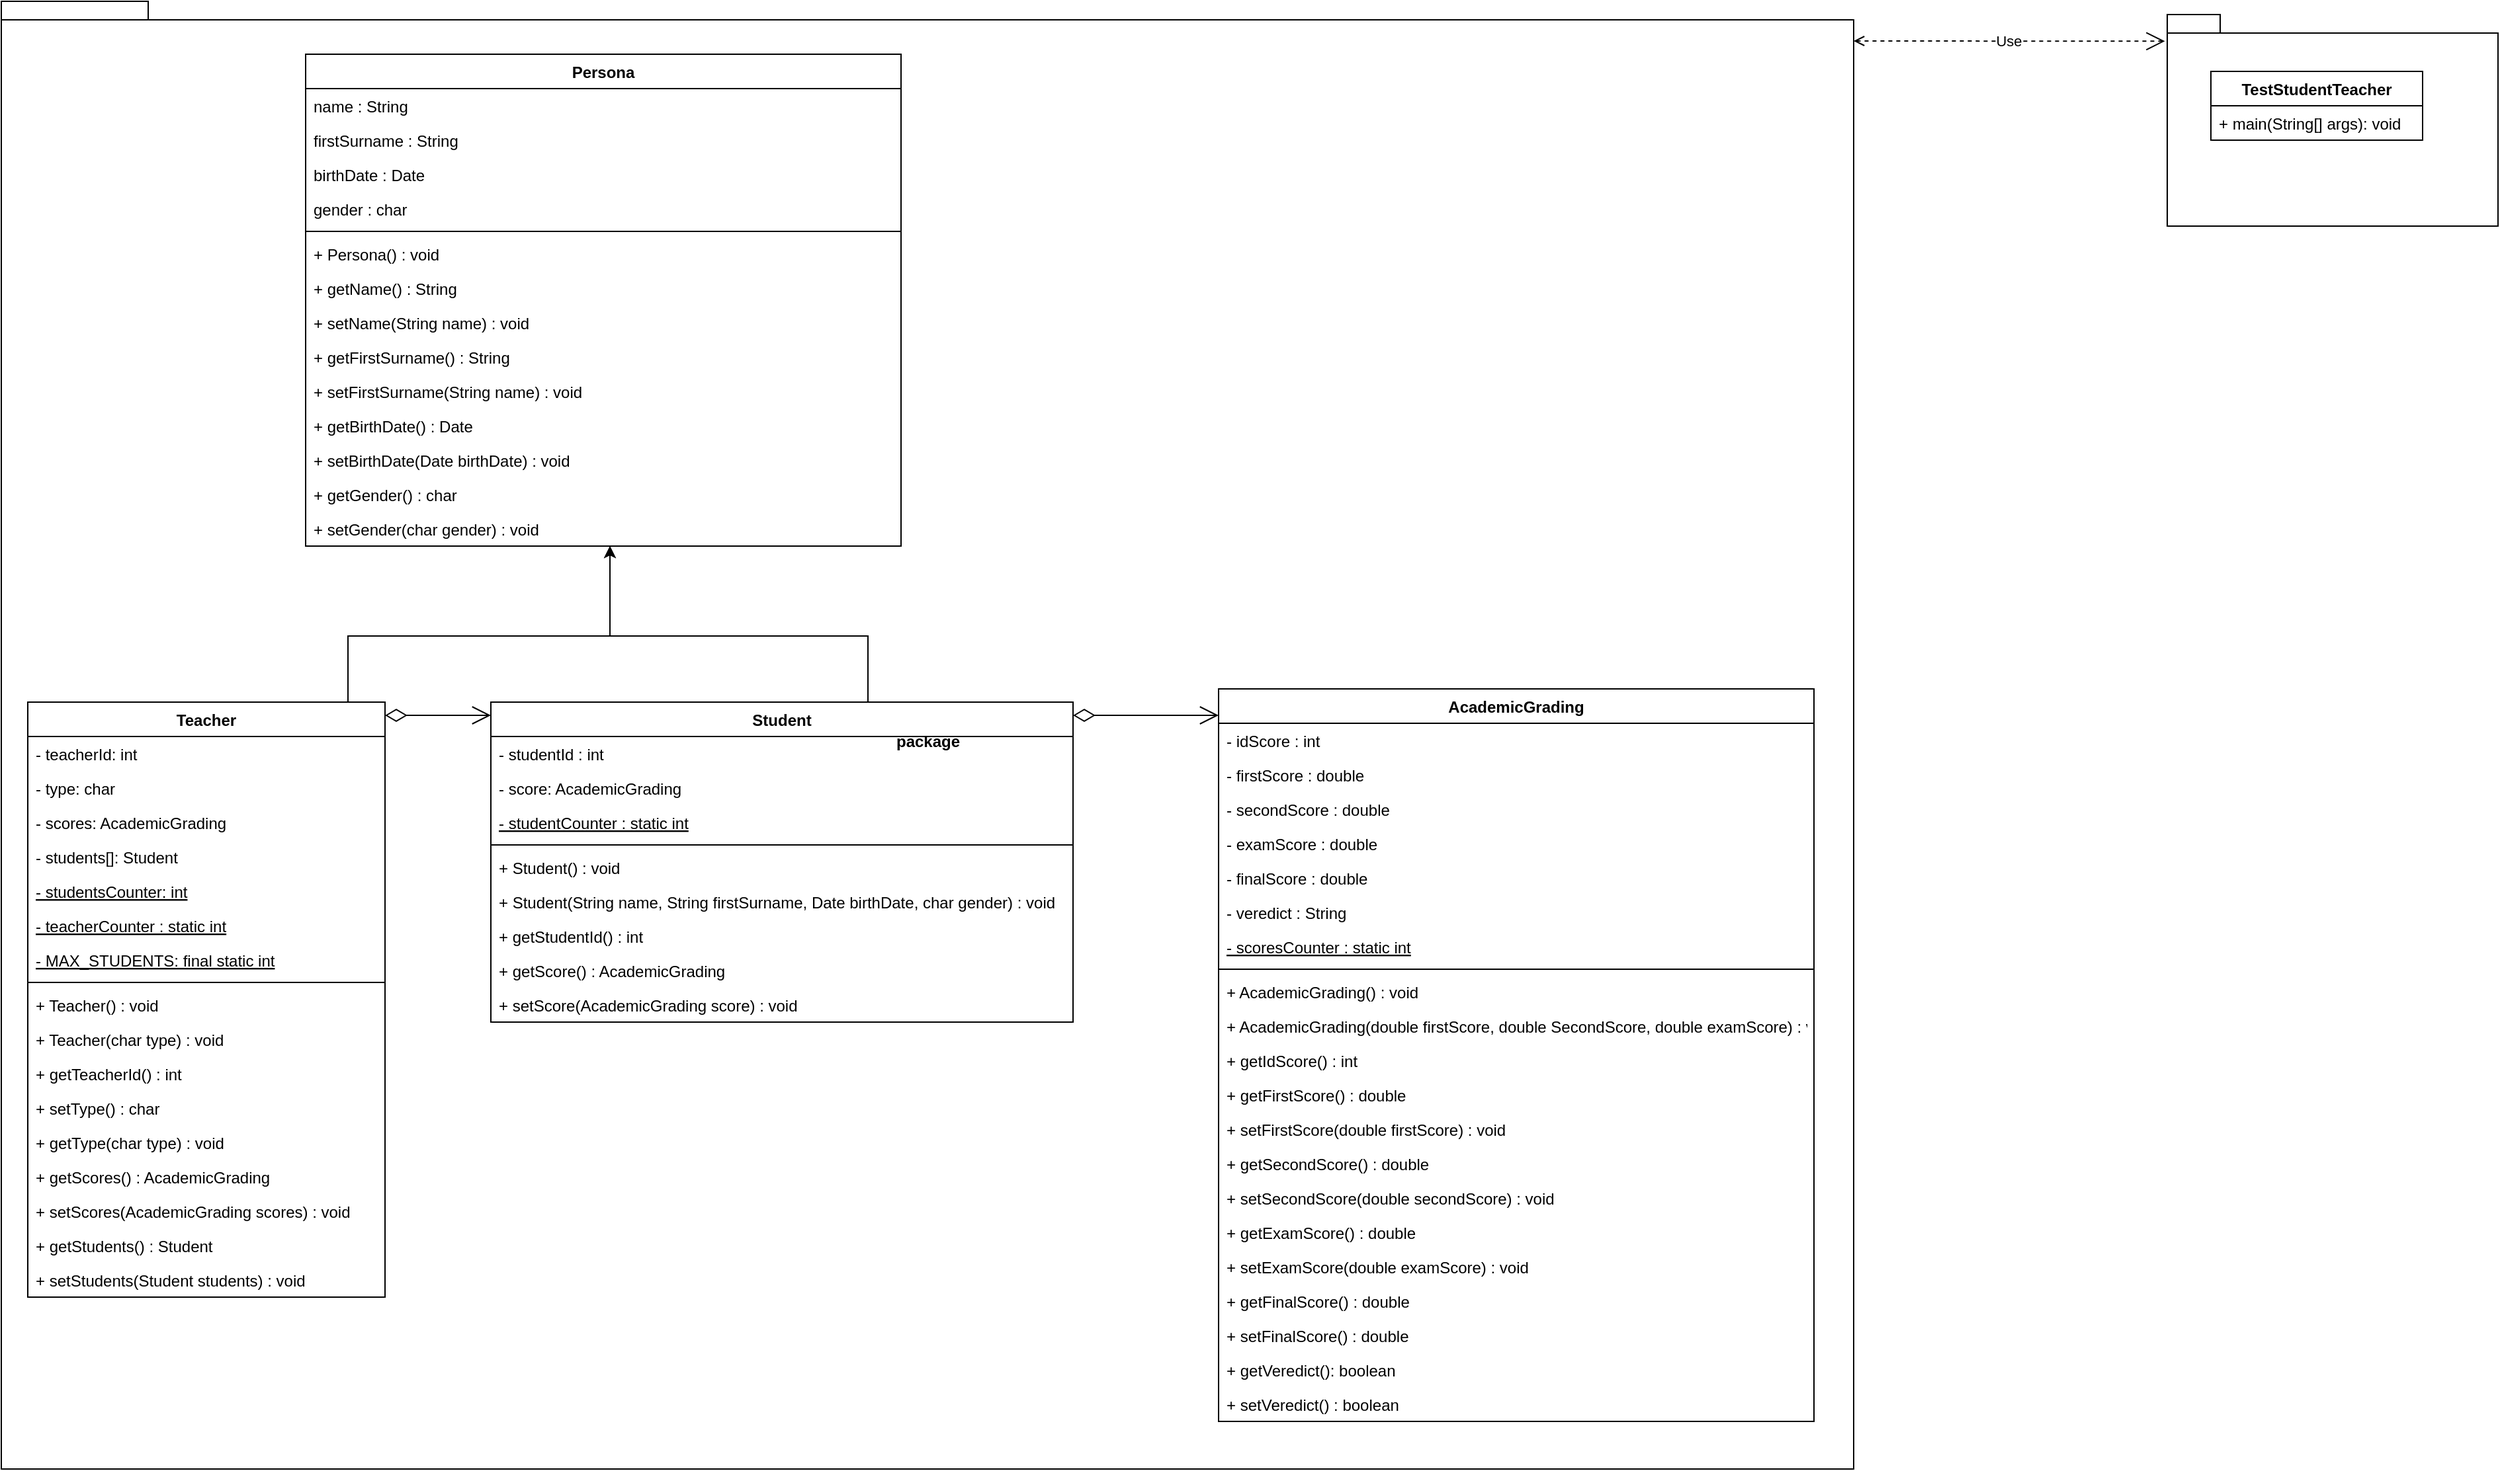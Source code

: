<mxfile version="14.6.9" type="device"><diagram id="C5RBs43oDa-KdzZeNtuy" name="Page-1"><mxGraphModel dx="3375" dy="1415" grid="1" gridSize="10" guides="1" tooltips="1" connect="1" arrows="1" fold="1" page="1" pageScale="1" pageWidth="827" pageHeight="1169" background="#ffffff" math="0" shadow="0"><root><mxCell id="WIyWlLk6GJQsqaUBKTNV-0"/><mxCell id="WIyWlLk6GJQsqaUBKTNV-1" parent="WIyWlLk6GJQsqaUBKTNV-0"/><mxCell id="YDh_xMvh5Ji490DTKfKE-24" value="" style="shape=folder;fontStyle=1;spacingTop=10;tabWidth=40;tabHeight=14;tabPosition=left;html=1;" vertex="1" parent="WIyWlLk6GJQsqaUBKTNV-1"><mxGeometry x="827" y="10" width="250" height="160" as="geometry"/></mxCell><mxCell id="YDh_xMvh5Ji490DTKfKE-23" value="package" style="shape=folder;fontStyle=1;spacingTop=10;tabWidth=40;tabHeight=14;tabPosition=left;html=1;" vertex="1" parent="WIyWlLk6GJQsqaUBKTNV-1"><mxGeometry x="-810" width="1400" height="1110" as="geometry"/></mxCell><mxCell id="7573jwuyWiYuzKMgZitB-0" value="AcademicGrading" style="swimlane;fontStyle=1;align=center;verticalAlign=top;childLayout=stackLayout;horizontal=1;startSize=26;horizontalStack=0;resizeParent=1;resizeParentMax=0;resizeLast=0;collapsible=1;marginBottom=0;" parent="WIyWlLk6GJQsqaUBKTNV-1" vertex="1"><mxGeometry x="110" y="520" width="450" height="554" as="geometry"/></mxCell><mxCell id="N9gPg1pijpfYpFk_zt_P-11" value="- idScore : int" style="text;strokeColor=none;fillColor=none;align=left;verticalAlign=top;spacingLeft=4;spacingRight=4;overflow=hidden;rotatable=0;points=[[0,0.5],[1,0.5]];portConstraint=eastwest;" parent="7573jwuyWiYuzKMgZitB-0" vertex="1"><mxGeometry y="26" width="450" height="26" as="geometry"/></mxCell><mxCell id="7573jwuyWiYuzKMgZitB-1" value="- firstScore : double" style="text;strokeColor=none;fillColor=none;align=left;verticalAlign=top;spacingLeft=4;spacingRight=4;overflow=hidden;rotatable=0;points=[[0,0.5],[1,0.5]];portConstraint=eastwest;" parent="7573jwuyWiYuzKMgZitB-0" vertex="1"><mxGeometry y="52" width="450" height="26" as="geometry"/></mxCell><mxCell id="7573jwuyWiYuzKMgZitB-4" value="- secondScore : double" style="text;strokeColor=none;fillColor=none;align=left;verticalAlign=top;spacingLeft=4;spacingRight=4;overflow=hidden;rotatable=0;points=[[0,0.5],[1,0.5]];portConstraint=eastwest;" parent="7573jwuyWiYuzKMgZitB-0" vertex="1"><mxGeometry y="78" width="450" height="26" as="geometry"/></mxCell><mxCell id="7573jwuyWiYuzKMgZitB-5" value="- examScore : double" style="text;strokeColor=none;fillColor=none;align=left;verticalAlign=top;spacingLeft=4;spacingRight=4;overflow=hidden;rotatable=0;points=[[0,0.5],[1,0.5]];portConstraint=eastwest;" parent="7573jwuyWiYuzKMgZitB-0" vertex="1"><mxGeometry y="104" width="450" height="26" as="geometry"/></mxCell><mxCell id="7573jwuyWiYuzKMgZitB-7" value="- finalScore : double" style="text;strokeColor=none;fillColor=none;align=left;verticalAlign=top;spacingLeft=4;spacingRight=4;overflow=hidden;rotatable=0;points=[[0,0.5],[1,0.5]];portConstraint=eastwest;" parent="7573jwuyWiYuzKMgZitB-0" vertex="1"><mxGeometry y="130" width="450" height="26" as="geometry"/></mxCell><mxCell id="7573jwuyWiYuzKMgZitB-6" value="- veredict : String" style="text;strokeColor=none;fillColor=none;align=left;verticalAlign=top;spacingLeft=4;spacingRight=4;overflow=hidden;rotatable=0;points=[[0,0.5],[1,0.5]];portConstraint=eastwest;" parent="7573jwuyWiYuzKMgZitB-0" vertex="1"><mxGeometry y="156" width="450" height="26" as="geometry"/></mxCell><mxCell id="N9gPg1pijpfYpFk_zt_P-8" value="- scoresCounter : static int" style="text;strokeColor=none;fillColor=none;align=left;verticalAlign=top;spacingLeft=4;spacingRight=4;overflow=hidden;rotatable=0;points=[[0,0.5],[1,0.5]];portConstraint=eastwest;fontStyle=4" parent="7573jwuyWiYuzKMgZitB-0" vertex="1"><mxGeometry y="182" width="450" height="26" as="geometry"/></mxCell><mxCell id="7573jwuyWiYuzKMgZitB-2" value="" style="line;strokeWidth=1;fillColor=none;align=left;verticalAlign=middle;spacingTop=-1;spacingLeft=3;spacingRight=3;rotatable=0;labelPosition=right;points=[];portConstraint=eastwest;" parent="7573jwuyWiYuzKMgZitB-0" vertex="1"><mxGeometry y="208" width="450" height="8" as="geometry"/></mxCell><mxCell id="YDh_xMvh5Ji490DTKfKE-9" value="+ AcademicGrading() : void" style="text;strokeColor=none;fillColor=none;align=left;verticalAlign=top;spacingLeft=4;spacingRight=4;overflow=hidden;rotatable=0;points=[[0,0.5],[1,0.5]];portConstraint=eastwest;" vertex="1" parent="7573jwuyWiYuzKMgZitB-0"><mxGeometry y="216" width="450" height="26" as="geometry"/></mxCell><mxCell id="YDh_xMvh5Ji490DTKfKE-8" value="+ AcademicGrading(double firstScore, double SecondScore, double examScore) : void" style="text;strokeColor=none;fillColor=none;align=left;verticalAlign=top;spacingLeft=4;spacingRight=4;overflow=hidden;rotatable=0;points=[[0,0.5],[1,0.5]];portConstraint=eastwest;" vertex="1" parent="7573jwuyWiYuzKMgZitB-0"><mxGeometry y="242" width="450" height="26" as="geometry"/></mxCell><mxCell id="N9gPg1pijpfYpFk_zt_P-13" value="+ getIdScore() : int" style="text;strokeColor=none;fillColor=none;align=left;verticalAlign=top;spacingLeft=4;spacingRight=4;overflow=hidden;rotatable=0;points=[[0,0.5],[1,0.5]];portConstraint=eastwest;" parent="7573jwuyWiYuzKMgZitB-0" vertex="1"><mxGeometry y="268" width="450" height="26" as="geometry"/></mxCell><mxCell id="N9gPg1pijpfYpFk_zt_P-1" value="+ getFirstScore() : double" style="text;strokeColor=none;fillColor=none;align=left;verticalAlign=top;spacingLeft=4;spacingRight=4;overflow=hidden;rotatable=0;points=[[0,0.5],[1,0.5]];portConstraint=eastwest;" parent="7573jwuyWiYuzKMgZitB-0" vertex="1"><mxGeometry y="294" width="450" height="26" as="geometry"/></mxCell><mxCell id="N9gPg1pijpfYpFk_zt_P-2" value="+ setFirstScore(double firstScore) : void" style="text;strokeColor=none;fillColor=none;align=left;verticalAlign=top;spacingLeft=4;spacingRight=4;overflow=hidden;rotatable=0;points=[[0,0.5],[1,0.5]];portConstraint=eastwest;" parent="7573jwuyWiYuzKMgZitB-0" vertex="1"><mxGeometry y="320" width="450" height="26" as="geometry"/></mxCell><mxCell id="N9gPg1pijpfYpFk_zt_P-3" value="+ getSecondScore() : double" style="text;strokeColor=none;fillColor=none;align=left;verticalAlign=top;spacingLeft=4;spacingRight=4;overflow=hidden;rotatable=0;points=[[0,0.5],[1,0.5]];portConstraint=eastwest;" parent="7573jwuyWiYuzKMgZitB-0" vertex="1"><mxGeometry y="346" width="450" height="26" as="geometry"/></mxCell><mxCell id="N9gPg1pijpfYpFk_zt_P-0" value="+ setSecondScore(double secondScore) : void" style="text;strokeColor=none;fillColor=none;align=left;verticalAlign=top;spacingLeft=4;spacingRight=4;overflow=hidden;rotatable=0;points=[[0,0.5],[1,0.5]];portConstraint=eastwest;" parent="7573jwuyWiYuzKMgZitB-0" vertex="1"><mxGeometry y="372" width="450" height="26" as="geometry"/></mxCell><mxCell id="N9gPg1pijpfYpFk_zt_P-4" value="+ getExamScore() : double" style="text;strokeColor=none;fillColor=none;align=left;verticalAlign=top;spacingLeft=4;spacingRight=4;overflow=hidden;rotatable=0;points=[[0,0.5],[1,0.5]];portConstraint=eastwest;" parent="7573jwuyWiYuzKMgZitB-0" vertex="1"><mxGeometry y="398" width="450" height="26" as="geometry"/></mxCell><mxCell id="N9gPg1pijpfYpFk_zt_P-5" value="+ setExamScore(double examScore) : void" style="text;strokeColor=none;fillColor=none;align=left;verticalAlign=top;spacingLeft=4;spacingRight=4;overflow=hidden;rotatable=0;points=[[0,0.5],[1,0.5]];portConstraint=eastwest;" parent="7573jwuyWiYuzKMgZitB-0" vertex="1"><mxGeometry y="424" width="450" height="26" as="geometry"/></mxCell><mxCell id="N9gPg1pijpfYpFk_zt_P-7" value="+ getFinalScore() : double" style="text;strokeColor=none;fillColor=none;align=left;verticalAlign=top;spacingLeft=4;spacingRight=4;overflow=hidden;rotatable=0;points=[[0,0.5],[1,0.5]];portConstraint=eastwest;" parent="7573jwuyWiYuzKMgZitB-0" vertex="1"><mxGeometry y="450" width="450" height="26" as="geometry"/></mxCell><mxCell id="7573jwuyWiYuzKMgZitB-3" value="+ setFinalScore() : double" style="text;strokeColor=none;fillColor=none;align=left;verticalAlign=top;spacingLeft=4;spacingRight=4;overflow=hidden;rotatable=0;points=[[0,0.5],[1,0.5]];portConstraint=eastwest;" parent="7573jwuyWiYuzKMgZitB-0" vertex="1"><mxGeometry y="476" width="450" height="26" as="geometry"/></mxCell><mxCell id="N9gPg1pijpfYpFk_zt_P-15" value="+ getVeredict(): boolean" style="text;strokeColor=none;fillColor=none;align=left;verticalAlign=top;spacingLeft=4;spacingRight=4;overflow=hidden;rotatable=0;points=[[0,0.5],[1,0.5]];portConstraint=eastwest;" parent="7573jwuyWiYuzKMgZitB-0" vertex="1"><mxGeometry y="502" width="450" height="26" as="geometry"/></mxCell><mxCell id="N9gPg1pijpfYpFk_zt_P-18" value="+ setVeredict() : boolean" style="text;strokeColor=none;fillColor=none;align=left;verticalAlign=top;spacingLeft=4;spacingRight=4;overflow=hidden;rotatable=0;points=[[0,0.5],[1,0.5]];portConstraint=eastwest;" parent="7573jwuyWiYuzKMgZitB-0" vertex="1"><mxGeometry y="528" width="450" height="26" as="geometry"/></mxCell><mxCell id="MJJ3UNWz8UuN-GO1bpT1-0" value="Persona" style="swimlane;fontStyle=1;align=center;verticalAlign=top;childLayout=stackLayout;horizontal=1;startSize=26;horizontalStack=0;resizeParent=1;resizeParentMax=0;resizeLast=0;collapsible=1;marginBottom=0;" parent="WIyWlLk6GJQsqaUBKTNV-1" vertex="1"><mxGeometry x="-580" y="40" width="450" height="372" as="geometry"/></mxCell><mxCell id="MJJ3UNWz8UuN-GO1bpT1-12" value="name : String" style="text;strokeColor=none;fillColor=none;align=left;verticalAlign=top;spacingLeft=4;spacingRight=4;overflow=hidden;rotatable=0;points=[[0,0.5],[1,0.5]];portConstraint=eastwest;" parent="MJJ3UNWz8UuN-GO1bpT1-0" vertex="1"><mxGeometry y="26" width="450" height="26" as="geometry"/></mxCell><mxCell id="MJJ3UNWz8UuN-GO1bpT1-1" value="firstSurname : String" style="text;strokeColor=none;fillColor=none;align=left;verticalAlign=top;spacingLeft=4;spacingRight=4;overflow=hidden;rotatable=0;points=[[0,0.5],[1,0.5]];portConstraint=eastwest;" parent="MJJ3UNWz8UuN-GO1bpT1-0" vertex="1"><mxGeometry y="52" width="450" height="26" as="geometry"/></mxCell><mxCell id="MJJ3UNWz8UuN-GO1bpT1-14" value="birthDate : Date" style="text;strokeColor=none;fillColor=none;align=left;verticalAlign=top;spacingLeft=4;spacingRight=4;overflow=hidden;rotatable=0;points=[[0,0.5],[1,0.5]];portConstraint=eastwest;" parent="MJJ3UNWz8UuN-GO1bpT1-0" vertex="1"><mxGeometry y="78" width="450" height="26" as="geometry"/></mxCell><mxCell id="MJJ3UNWz8UuN-GO1bpT1-13" value="gender : char " style="text;strokeColor=none;fillColor=none;align=left;verticalAlign=top;spacingLeft=4;spacingRight=4;overflow=hidden;rotatable=0;points=[[0,0.5],[1,0.5]];portConstraint=eastwest;" parent="MJJ3UNWz8UuN-GO1bpT1-0" vertex="1"><mxGeometry y="104" width="450" height="26" as="geometry"/></mxCell><mxCell id="MJJ3UNWz8UuN-GO1bpT1-2" value="" style="line;strokeWidth=1;fillColor=none;align=left;verticalAlign=middle;spacingTop=-1;spacingLeft=3;spacingRight=3;rotatable=0;labelPosition=right;points=[];portConstraint=eastwest;" parent="MJJ3UNWz8UuN-GO1bpT1-0" vertex="1"><mxGeometry y="130" width="450" height="8" as="geometry"/></mxCell><mxCell id="YDh_xMvh5Ji490DTKfKE-13" value="+ Persona() : void" style="text;strokeColor=none;fillColor=none;align=left;verticalAlign=top;spacingLeft=4;spacingRight=4;overflow=hidden;rotatable=0;points=[[0,0.5],[1,0.5]];portConstraint=eastwest;" vertex="1" parent="MJJ3UNWz8UuN-GO1bpT1-0"><mxGeometry y="138" width="450" height="26" as="geometry"/></mxCell><mxCell id="MJJ3UNWz8UuN-GO1bpT1-22" value="+ getName() : String" style="text;strokeColor=none;fillColor=none;align=left;verticalAlign=top;spacingLeft=4;spacingRight=4;overflow=hidden;rotatable=0;points=[[0,0.5],[1,0.5]];portConstraint=eastwest;" parent="MJJ3UNWz8UuN-GO1bpT1-0" vertex="1"><mxGeometry y="164" width="450" height="26" as="geometry"/></mxCell><mxCell id="MJJ3UNWz8UuN-GO1bpT1-25" value="+ setName(String name) : void" style="text;strokeColor=none;fillColor=none;align=left;verticalAlign=top;spacingLeft=4;spacingRight=4;overflow=hidden;rotatable=0;points=[[0,0.5],[1,0.5]];portConstraint=eastwest;" parent="MJJ3UNWz8UuN-GO1bpT1-0" vertex="1"><mxGeometry y="190" width="450" height="26" as="geometry"/></mxCell><mxCell id="MJJ3UNWz8UuN-GO1bpT1-24" value="+ getFirstSurname() : String" style="text;strokeColor=none;fillColor=none;align=left;verticalAlign=top;spacingLeft=4;spacingRight=4;overflow=hidden;rotatable=0;points=[[0,0.5],[1,0.5]];portConstraint=eastwest;" parent="MJJ3UNWz8UuN-GO1bpT1-0" vertex="1"><mxGeometry y="216" width="450" height="26" as="geometry"/></mxCell><mxCell id="MJJ3UNWz8UuN-GO1bpT1-3" value="+ setFirstSurname(String name) : void" style="text;strokeColor=none;fillColor=none;align=left;verticalAlign=top;spacingLeft=4;spacingRight=4;overflow=hidden;rotatable=0;points=[[0,0.5],[1,0.5]];portConstraint=eastwest;" parent="MJJ3UNWz8UuN-GO1bpT1-0" vertex="1"><mxGeometry y="242" width="450" height="26" as="geometry"/></mxCell><mxCell id="MJJ3UNWz8UuN-GO1bpT1-26" value="+ getBirthDate() : Date" style="text;strokeColor=none;fillColor=none;align=left;verticalAlign=top;spacingLeft=4;spacingRight=4;overflow=hidden;rotatable=0;points=[[0,0.5],[1,0.5]];portConstraint=eastwest;" parent="MJJ3UNWz8UuN-GO1bpT1-0" vertex="1"><mxGeometry y="268" width="450" height="26" as="geometry"/></mxCell><mxCell id="MJJ3UNWz8UuN-GO1bpT1-27" value="+ setBirthDate(Date birthDate) : void" style="text;strokeColor=none;fillColor=none;align=left;verticalAlign=top;spacingLeft=4;spacingRight=4;overflow=hidden;rotatable=0;points=[[0,0.5],[1,0.5]];portConstraint=eastwest;" parent="MJJ3UNWz8UuN-GO1bpT1-0" vertex="1"><mxGeometry y="294" width="450" height="26" as="geometry"/></mxCell><mxCell id="MJJ3UNWz8UuN-GO1bpT1-28" value="+ getGender() : char" style="text;strokeColor=none;fillColor=none;align=left;verticalAlign=top;spacingLeft=4;spacingRight=4;overflow=hidden;rotatable=0;points=[[0,0.5],[1,0.5]];portConstraint=eastwest;" parent="MJJ3UNWz8UuN-GO1bpT1-0" vertex="1"><mxGeometry y="320" width="450" height="26" as="geometry"/></mxCell><mxCell id="MJJ3UNWz8UuN-GO1bpT1-29" value="+ setGender(char gender) : void" style="text;strokeColor=none;fillColor=none;align=left;verticalAlign=top;spacingLeft=4;spacingRight=4;overflow=hidden;rotatable=0;points=[[0,0.5],[1,0.5]];portConstraint=eastwest;" parent="MJJ3UNWz8UuN-GO1bpT1-0" vertex="1"><mxGeometry y="346" width="450" height="26" as="geometry"/></mxCell><mxCell id="MJJ3UNWz8UuN-GO1bpT1-46" style="edgeStyle=orthogonalEdgeStyle;rounded=0;orthogonalLoop=1;jettySize=auto;html=1;" parent="WIyWlLk6GJQsqaUBKTNV-1" source="MJJ3UNWz8UuN-GO1bpT1-4" target="MJJ3UNWz8UuN-GO1bpT1-29" edge="1"><mxGeometry relative="1" as="geometry"><mxPoint x="-346" y="437" as="targetPoint"/><Array as="points"><mxPoint x="-548" y="480"/><mxPoint x="-350" y="480"/></Array></mxGeometry></mxCell><mxCell id="MJJ3UNWz8UuN-GO1bpT1-4" value="Teacher" style="swimlane;fontStyle=1;align=center;verticalAlign=top;childLayout=stackLayout;horizontal=1;startSize=26;horizontalStack=0;resizeParent=1;resizeParentMax=0;resizeLast=0;collapsible=1;marginBottom=0;" parent="WIyWlLk6GJQsqaUBKTNV-1" vertex="1"><mxGeometry x="-790" y="530" width="270" height="450" as="geometry"/></mxCell><mxCell id="MJJ3UNWz8UuN-GO1bpT1-35" value="- teacherId: int" style="text;strokeColor=none;fillColor=none;align=left;verticalAlign=top;spacingLeft=4;spacingRight=4;overflow=hidden;rotatable=0;points=[[0,0.5],[1,0.5]];portConstraint=eastwest;" parent="MJJ3UNWz8UuN-GO1bpT1-4" vertex="1"><mxGeometry y="26" width="270" height="26" as="geometry"/></mxCell><mxCell id="MJJ3UNWz8UuN-GO1bpT1-30" value="- type: char" style="text;strokeColor=none;fillColor=none;align=left;verticalAlign=top;spacingLeft=4;spacingRight=4;overflow=hidden;rotatable=0;points=[[0,0.5],[1,0.5]];portConstraint=eastwest;" parent="MJJ3UNWz8UuN-GO1bpT1-4" vertex="1"><mxGeometry y="52" width="270" height="26" as="geometry"/></mxCell><mxCell id="MJJ3UNWz8UuN-GO1bpT1-42" value="- scores: AcademicGrading" style="text;strokeColor=none;fillColor=none;align=left;verticalAlign=top;spacingLeft=4;spacingRight=4;overflow=hidden;rotatable=0;points=[[0,0.5],[1,0.5]];portConstraint=eastwest;" parent="MJJ3UNWz8UuN-GO1bpT1-4" vertex="1"><mxGeometry y="78" width="270" height="26" as="geometry"/></mxCell><mxCell id="wRpBetfM8qU8PaWIS3AV-0" value="- students[]: Student" style="text;strokeColor=none;fillColor=none;align=left;verticalAlign=top;spacingLeft=4;spacingRight=4;overflow=hidden;rotatable=0;points=[[0,0.5],[1,0.5]];portConstraint=eastwest;" parent="MJJ3UNWz8UuN-GO1bpT1-4" vertex="1"><mxGeometry y="104" width="270" height="26" as="geometry"/></mxCell><mxCell id="MJJ3UNWz8UuN-GO1bpT1-5" value="- studentsCounter: int" style="text;strokeColor=none;fillColor=none;align=left;verticalAlign=top;spacingLeft=4;spacingRight=4;overflow=hidden;rotatable=0;points=[[0,0.5],[1,0.5]];portConstraint=eastwest;fontStyle=4" parent="MJJ3UNWz8UuN-GO1bpT1-4" vertex="1"><mxGeometry y="130" width="270" height="26" as="geometry"/></mxCell><mxCell id="wRpBetfM8qU8PaWIS3AV-1" value="- teacherCounter : static int" style="text;strokeColor=none;fillColor=none;align=left;verticalAlign=top;spacingLeft=4;spacingRight=4;overflow=hidden;rotatable=0;points=[[0,0.5],[1,0.5]];portConstraint=eastwest;fontStyle=4" parent="MJJ3UNWz8UuN-GO1bpT1-4" vertex="1"><mxGeometry y="156" width="270" height="26" as="geometry"/></mxCell><mxCell id="wRpBetfM8qU8PaWIS3AV-2" value="- MAX_STUDENTS: final static int" style="text;strokeColor=none;fillColor=none;align=left;verticalAlign=top;spacingLeft=4;spacingRight=4;overflow=hidden;rotatable=0;points=[[0,0.5],[1,0.5]];portConstraint=eastwest;fontStyle=4" parent="MJJ3UNWz8UuN-GO1bpT1-4" vertex="1"><mxGeometry y="182" width="270" height="26" as="geometry"/></mxCell><mxCell id="MJJ3UNWz8UuN-GO1bpT1-6" value="" style="line;strokeWidth=1;fillColor=none;align=left;verticalAlign=middle;spacingTop=-1;spacingLeft=3;spacingRight=3;rotatable=0;labelPosition=right;points=[];portConstraint=eastwest;" parent="MJJ3UNWz8UuN-GO1bpT1-4" vertex="1"><mxGeometry y="208" width="270" height="8" as="geometry"/></mxCell><mxCell id="YDh_xMvh5Ji490DTKfKE-12" value="+ Teacher() : void" style="text;strokeColor=none;fillColor=none;align=left;verticalAlign=top;spacingLeft=4;spacingRight=4;overflow=hidden;rotatable=0;points=[[0,0.5],[1,0.5]];portConstraint=eastwest;" vertex="1" parent="MJJ3UNWz8UuN-GO1bpT1-4"><mxGeometry y="216" width="270" height="26" as="geometry"/></mxCell><mxCell id="YDh_xMvh5Ji490DTKfKE-11" value="+ Teacher(char type) : void" style="text;strokeColor=none;fillColor=none;align=left;verticalAlign=top;spacingLeft=4;spacingRight=4;overflow=hidden;rotatable=0;points=[[0,0.5],[1,0.5]];portConstraint=eastwest;" vertex="1" parent="MJJ3UNWz8UuN-GO1bpT1-4"><mxGeometry y="242" width="270" height="26" as="geometry"/></mxCell><mxCell id="MJJ3UNWz8UuN-GO1bpT1-39" value="+ getTeacherId() : int" style="text;strokeColor=none;fillColor=none;align=left;verticalAlign=top;spacingLeft=4;spacingRight=4;overflow=hidden;rotatable=0;points=[[0,0.5],[1,0.5]];portConstraint=eastwest;" parent="MJJ3UNWz8UuN-GO1bpT1-4" vertex="1"><mxGeometry y="268" width="270" height="26" as="geometry"/></mxCell><mxCell id="MJJ3UNWz8UuN-GO1bpT1-7" value="+ setType() : char" style="text;strokeColor=none;fillColor=none;align=left;verticalAlign=top;spacingLeft=4;spacingRight=4;overflow=hidden;rotatable=0;points=[[0,0.5],[1,0.5]];portConstraint=eastwest;" parent="MJJ3UNWz8UuN-GO1bpT1-4" vertex="1"><mxGeometry y="294" width="270" height="26" as="geometry"/></mxCell><mxCell id="MJJ3UNWz8UuN-GO1bpT1-32" value="+ getType(char type) : void" style="text;strokeColor=none;fillColor=none;align=left;verticalAlign=top;spacingLeft=4;spacingRight=4;overflow=hidden;rotatable=0;points=[[0,0.5],[1,0.5]];portConstraint=eastwest;" parent="MJJ3UNWz8UuN-GO1bpT1-4" vertex="1"><mxGeometry y="320" width="270" height="26" as="geometry"/></mxCell><mxCell id="MJJ3UNWz8UuN-GO1bpT1-34" value="+ getScores() : AcademicGrading" style="text;strokeColor=none;fillColor=none;align=left;verticalAlign=top;spacingLeft=4;spacingRight=4;overflow=hidden;rotatable=0;points=[[0,0.5],[1,0.5]];portConstraint=eastwest;" parent="MJJ3UNWz8UuN-GO1bpT1-4" vertex="1"><mxGeometry y="346" width="270" height="26" as="geometry"/></mxCell><mxCell id="MJJ3UNWz8UuN-GO1bpT1-33" value="+ setScores(AcademicGrading scores) : void" style="text;strokeColor=none;fillColor=none;align=left;verticalAlign=top;spacingLeft=4;spacingRight=4;overflow=hidden;rotatable=0;points=[[0,0.5],[1,0.5]];portConstraint=eastwest;" parent="MJJ3UNWz8UuN-GO1bpT1-4" vertex="1"><mxGeometry y="372" width="270" height="26" as="geometry"/></mxCell><mxCell id="MJJ3UNWz8UuN-GO1bpT1-44" value="+ getStudents() : Student" style="text;strokeColor=none;fillColor=none;align=left;verticalAlign=top;spacingLeft=4;spacingRight=4;overflow=hidden;rotatable=0;points=[[0,0.5],[1,0.5]];portConstraint=eastwest;" parent="MJJ3UNWz8UuN-GO1bpT1-4" vertex="1"><mxGeometry y="398" width="270" height="26" as="geometry"/></mxCell><mxCell id="MJJ3UNWz8UuN-GO1bpT1-45" value="+ setStudents(Student students) : void" style="text;strokeColor=none;fillColor=none;align=left;verticalAlign=top;spacingLeft=4;spacingRight=4;overflow=hidden;rotatable=0;points=[[0,0.5],[1,0.5]];portConstraint=eastwest;" parent="MJJ3UNWz8UuN-GO1bpT1-4" vertex="1"><mxGeometry y="424" width="270" height="26" as="geometry"/></mxCell><mxCell id="MJJ3UNWz8UuN-GO1bpT1-47" style="edgeStyle=orthogonalEdgeStyle;rounded=0;orthogonalLoop=1;jettySize=auto;html=1;" parent="WIyWlLk6GJQsqaUBKTNV-1" source="MJJ3UNWz8UuN-GO1bpT1-8" target="MJJ3UNWz8UuN-GO1bpT1-29" edge="1"><mxGeometry relative="1" as="geometry"><mxPoint x="-350" y="390.0" as="targetPoint"/><Array as="points"><mxPoint x="-155" y="480"/><mxPoint x="-350" y="480"/></Array></mxGeometry></mxCell><mxCell id="MJJ3UNWz8UuN-GO1bpT1-8" value="Student" style="swimlane;fontStyle=1;align=center;verticalAlign=top;childLayout=stackLayout;horizontal=1;startSize=26;horizontalStack=0;resizeParent=1;resizeParentMax=0;resizeLast=0;collapsible=1;marginBottom=0;" parent="WIyWlLk6GJQsqaUBKTNV-1" vertex="1"><mxGeometry x="-440" y="530" width="440" height="242" as="geometry"/></mxCell><mxCell id="MJJ3UNWz8UuN-GO1bpT1-37" value="- studentId : int" style="text;strokeColor=none;fillColor=none;align=left;verticalAlign=top;spacingLeft=4;spacingRight=4;overflow=hidden;rotatable=0;points=[[0,0.5],[1,0.5]];portConstraint=eastwest;" parent="MJJ3UNWz8UuN-GO1bpT1-8" vertex="1"><mxGeometry y="26" width="440" height="26" as="geometry"/></mxCell><mxCell id="MJJ3UNWz8UuN-GO1bpT1-31" value="- score: AcademicGrading" style="text;strokeColor=none;fillColor=none;align=left;verticalAlign=top;spacingLeft=4;spacingRight=4;overflow=hidden;rotatable=0;points=[[0,0.5],[1,0.5]];portConstraint=eastwest;" parent="MJJ3UNWz8UuN-GO1bpT1-8" vertex="1"><mxGeometry y="52" width="440" height="26" as="geometry"/></mxCell><mxCell id="MJJ3UNWz8UuN-GO1bpT1-9" value="- studentCounter : static int" style="text;strokeColor=none;fillColor=none;align=left;verticalAlign=top;spacingLeft=4;spacingRight=4;overflow=hidden;rotatable=0;points=[[0,0.5],[1,0.5]];portConstraint=eastwest;fontStyle=4" parent="MJJ3UNWz8UuN-GO1bpT1-8" vertex="1"><mxGeometry y="78" width="440" height="26" as="geometry"/></mxCell><mxCell id="MJJ3UNWz8UuN-GO1bpT1-10" value="" style="line;strokeWidth=1;fillColor=none;align=left;verticalAlign=middle;spacingTop=-1;spacingLeft=3;spacingRight=3;rotatable=0;labelPosition=right;points=[];portConstraint=eastwest;" parent="MJJ3UNWz8UuN-GO1bpT1-8" vertex="1"><mxGeometry y="104" width="440" height="8" as="geometry"/></mxCell><mxCell id="YDh_xMvh5Ji490DTKfKE-10" value="+ Student() : void" style="text;strokeColor=none;fillColor=none;align=left;verticalAlign=top;spacingLeft=4;spacingRight=4;overflow=hidden;rotatable=0;points=[[0,0.5],[1,0.5]];portConstraint=eastwest;" vertex="1" parent="MJJ3UNWz8UuN-GO1bpT1-8"><mxGeometry y="112" width="440" height="26" as="geometry"/></mxCell><mxCell id="YDh_xMvh5Ji490DTKfKE-14" value="+ Student(String name, String firstSurname, Date birthDate, char gender) : void" style="text;strokeColor=none;fillColor=none;align=left;verticalAlign=top;spacingLeft=4;spacingRight=4;overflow=hidden;rotatable=0;points=[[0,0.5],[1,0.5]];portConstraint=eastwest;" vertex="1" parent="MJJ3UNWz8UuN-GO1bpT1-8"><mxGeometry y="138" width="440" height="26" as="geometry"/></mxCell><mxCell id="MJJ3UNWz8UuN-GO1bpT1-38" value="+ getStudentId() : int" style="text;strokeColor=none;fillColor=none;align=left;verticalAlign=top;spacingLeft=4;spacingRight=4;overflow=hidden;rotatable=0;points=[[0,0.5],[1,0.5]];portConstraint=eastwest;" parent="MJJ3UNWz8UuN-GO1bpT1-8" vertex="1"><mxGeometry y="164" width="440" height="26" as="geometry"/></mxCell><mxCell id="MJJ3UNWz8UuN-GO1bpT1-40" value="+ getScore() : AcademicGrading" style="text;strokeColor=none;fillColor=none;align=left;verticalAlign=top;spacingLeft=4;spacingRight=4;overflow=hidden;rotatable=0;points=[[0,0.5],[1,0.5]];portConstraint=eastwest;" parent="MJJ3UNWz8UuN-GO1bpT1-8" vertex="1"><mxGeometry y="190" width="440" height="26" as="geometry"/></mxCell><mxCell id="YDh_xMvh5Ji490DTKfKE-5" value="+ setScore(AcademicGrading score) : void" style="text;strokeColor=none;fillColor=none;align=left;verticalAlign=top;spacingLeft=4;spacingRight=4;overflow=hidden;rotatable=0;points=[[0,0.5],[1,0.5]];portConstraint=eastwest;" vertex="1" parent="MJJ3UNWz8UuN-GO1bpT1-8"><mxGeometry y="216" width="440" height="26" as="geometry"/></mxCell><mxCell id="YDh_xMvh5Ji490DTKfKE-0" value="" style="endArrow=open;html=1;endSize=12;startArrow=diamondThin;startSize=14;startFill=0;edgeStyle=orthogonalEdgeStyle;" edge="1" parent="WIyWlLk6GJQsqaUBKTNV-1"><mxGeometry relative="1" as="geometry"><mxPoint y="540" as="sourcePoint"/><mxPoint x="110" y="540" as="targetPoint"/></mxGeometry></mxCell><mxCell id="YDh_xMvh5Ji490DTKfKE-3" value="" style="endArrow=open;html=1;endSize=12;startArrow=diamondThin;startSize=14;startFill=0;edgeStyle=orthogonalEdgeStyle;" edge="1" parent="WIyWlLk6GJQsqaUBKTNV-1"><mxGeometry relative="1" as="geometry"><mxPoint x="-520" y="540" as="sourcePoint"/><mxPoint x="-440" y="540" as="targetPoint"/></mxGeometry></mxCell><mxCell id="YDh_xMvh5Ji490DTKfKE-18" value="TestStudentTeacher" style="swimlane;fontStyle=1;align=center;verticalAlign=top;childLayout=stackLayout;horizontal=1;startSize=26;horizontalStack=0;resizeParent=1;resizeParentMax=0;resizeLast=0;collapsible=1;marginBottom=0;" vertex="1" parent="WIyWlLk6GJQsqaUBKTNV-1"><mxGeometry x="860" y="53" width="160" height="52" as="geometry"/></mxCell><mxCell id="YDh_xMvh5Ji490DTKfKE-21" value="+ main(String[] args): void" style="text;strokeColor=none;fillColor=none;align=left;verticalAlign=top;spacingLeft=4;spacingRight=4;overflow=hidden;rotatable=0;points=[[0,0.5],[1,0.5]];portConstraint=eastwest;" vertex="1" parent="YDh_xMvh5Ji490DTKfKE-18"><mxGeometry y="26" width="160" height="26" as="geometry"/></mxCell><mxCell id="YDh_xMvh5Ji490DTKfKE-26" value="Use" style="endArrow=open;endSize=12;dashed=1;html=1;entryX=-0.007;entryY=0.126;entryDx=0;entryDy=0;entryPerimeter=0;startArrow=open;startFill=0;" edge="1" parent="WIyWlLk6GJQsqaUBKTNV-1" target="YDh_xMvh5Ji490DTKfKE-24"><mxGeometry width="160" relative="1" as="geometry"><mxPoint x="590" y="30" as="sourcePoint"/><mxPoint x="750" y="30" as="targetPoint"/></mxGeometry></mxCell></root></mxGraphModel></diagram></mxfile>
